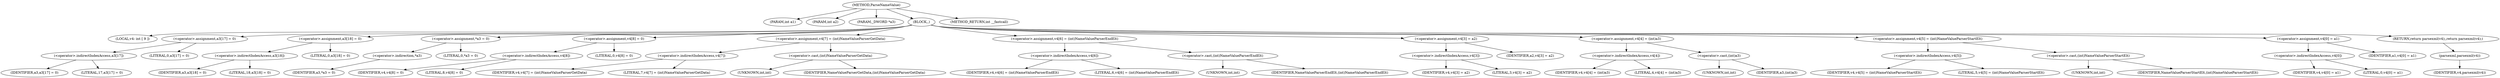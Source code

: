 digraph ParseNameValue {  
"1000102" [label = "(METHOD,ParseNameValue)" ]
"1000103" [label = "(PARAM,int a1)" ]
"1000104" [label = "(PARAM,int a2)" ]
"1000105" [label = "(PARAM,_DWORD *a3)" ]
"1000106" [label = "(BLOCK,,)" ]
"1000107" [label = "(LOCAL,v4: int [ 9 ])" ]
"1000108" [label = "(<operator>.assignment,a3[17] = 0)" ]
"1000109" [label = "(<operator>.indirectIndexAccess,a3[17])" ]
"1000110" [label = "(IDENTIFIER,a3,a3[17] = 0)" ]
"1000111" [label = "(LITERAL,17,a3[17] = 0)" ]
"1000112" [label = "(LITERAL,0,a3[17] = 0)" ]
"1000113" [label = "(<operator>.assignment,a3[18] = 0)" ]
"1000114" [label = "(<operator>.indirectIndexAccess,a3[18])" ]
"1000115" [label = "(IDENTIFIER,a3,a3[18] = 0)" ]
"1000116" [label = "(LITERAL,18,a3[18] = 0)" ]
"1000117" [label = "(LITERAL,0,a3[18] = 0)" ]
"1000118" [label = "(<operator>.assignment,*a3 = 0)" ]
"1000119" [label = "(<operator>.indirection,*a3)" ]
"1000120" [label = "(IDENTIFIER,a3,*a3 = 0)" ]
"1000121" [label = "(LITERAL,0,*a3 = 0)" ]
"1000122" [label = "(<operator>.assignment,v4[8] = 0)" ]
"1000123" [label = "(<operator>.indirectIndexAccess,v4[8])" ]
"1000124" [label = "(IDENTIFIER,v4,v4[8] = 0)" ]
"1000125" [label = "(LITERAL,8,v4[8] = 0)" ]
"1000126" [label = "(LITERAL,0,v4[8] = 0)" ]
"1000127" [label = "(<operator>.assignment,v4[7] = (int)NameValueParserGetData)" ]
"1000128" [label = "(<operator>.indirectIndexAccess,v4[7])" ]
"1000129" [label = "(IDENTIFIER,v4,v4[7] = (int)NameValueParserGetData)" ]
"1000130" [label = "(LITERAL,7,v4[7] = (int)NameValueParserGetData)" ]
"1000131" [label = "(<operator>.cast,(int)NameValueParserGetData)" ]
"1000132" [label = "(UNKNOWN,int,int)" ]
"1000133" [label = "(IDENTIFIER,NameValueParserGetData,(int)NameValueParserGetData)" ]
"1000134" [label = "(<operator>.assignment,v4[6] = (int)NameValueParserEndElt)" ]
"1000135" [label = "(<operator>.indirectIndexAccess,v4[6])" ]
"1000136" [label = "(IDENTIFIER,v4,v4[6] = (int)NameValueParserEndElt)" ]
"1000137" [label = "(LITERAL,6,v4[6] = (int)NameValueParserEndElt)" ]
"1000138" [label = "(<operator>.cast,(int)NameValueParserEndElt)" ]
"1000139" [label = "(UNKNOWN,int,int)" ]
"1000140" [label = "(IDENTIFIER,NameValueParserEndElt,(int)NameValueParserEndElt)" ]
"1000141" [label = "(<operator>.assignment,v4[3] = a2)" ]
"1000142" [label = "(<operator>.indirectIndexAccess,v4[3])" ]
"1000143" [label = "(IDENTIFIER,v4,v4[3] = a2)" ]
"1000144" [label = "(LITERAL,3,v4[3] = a2)" ]
"1000145" [label = "(IDENTIFIER,a2,v4[3] = a2)" ]
"1000146" [label = "(<operator>.assignment,v4[4] = (int)a3)" ]
"1000147" [label = "(<operator>.indirectIndexAccess,v4[4])" ]
"1000148" [label = "(IDENTIFIER,v4,v4[4] = (int)a3)" ]
"1000149" [label = "(LITERAL,4,v4[4] = (int)a3)" ]
"1000150" [label = "(<operator>.cast,(int)a3)" ]
"1000151" [label = "(UNKNOWN,int,int)" ]
"1000152" [label = "(IDENTIFIER,a3,(int)a3)" ]
"1000153" [label = "(<operator>.assignment,v4[5] = (int)NameValueParserStartElt)" ]
"1000154" [label = "(<operator>.indirectIndexAccess,v4[5])" ]
"1000155" [label = "(IDENTIFIER,v4,v4[5] = (int)NameValueParserStartElt)" ]
"1000156" [label = "(LITERAL,5,v4[5] = (int)NameValueParserStartElt)" ]
"1000157" [label = "(<operator>.cast,(int)NameValueParserStartElt)" ]
"1000158" [label = "(UNKNOWN,int,int)" ]
"1000159" [label = "(IDENTIFIER,NameValueParserStartElt,(int)NameValueParserStartElt)" ]
"1000160" [label = "(<operator>.assignment,v4[0] = a1)" ]
"1000161" [label = "(<operator>.indirectIndexAccess,v4[0])" ]
"1000162" [label = "(IDENTIFIER,v4,v4[0] = a1)" ]
"1000163" [label = "(LITERAL,0,v4[0] = a1)" ]
"1000164" [label = "(IDENTIFIER,a1,v4[0] = a1)" ]
"1000165" [label = "(RETURN,return parsexml(v4);,return parsexml(v4);)" ]
"1000166" [label = "(parsexml,parsexml(v4))" ]
"1000167" [label = "(IDENTIFIER,v4,parsexml(v4))" ]
"1000168" [label = "(METHOD_RETURN,int __fastcall)" ]
  "1000102" -> "1000103" 
  "1000102" -> "1000104" 
  "1000102" -> "1000105" 
  "1000102" -> "1000106" 
  "1000102" -> "1000168" 
  "1000106" -> "1000107" 
  "1000106" -> "1000108" 
  "1000106" -> "1000113" 
  "1000106" -> "1000118" 
  "1000106" -> "1000122" 
  "1000106" -> "1000127" 
  "1000106" -> "1000134" 
  "1000106" -> "1000141" 
  "1000106" -> "1000146" 
  "1000106" -> "1000153" 
  "1000106" -> "1000160" 
  "1000106" -> "1000165" 
  "1000108" -> "1000109" 
  "1000108" -> "1000112" 
  "1000109" -> "1000110" 
  "1000109" -> "1000111" 
  "1000113" -> "1000114" 
  "1000113" -> "1000117" 
  "1000114" -> "1000115" 
  "1000114" -> "1000116" 
  "1000118" -> "1000119" 
  "1000118" -> "1000121" 
  "1000119" -> "1000120" 
  "1000122" -> "1000123" 
  "1000122" -> "1000126" 
  "1000123" -> "1000124" 
  "1000123" -> "1000125" 
  "1000127" -> "1000128" 
  "1000127" -> "1000131" 
  "1000128" -> "1000129" 
  "1000128" -> "1000130" 
  "1000131" -> "1000132" 
  "1000131" -> "1000133" 
  "1000134" -> "1000135" 
  "1000134" -> "1000138" 
  "1000135" -> "1000136" 
  "1000135" -> "1000137" 
  "1000138" -> "1000139" 
  "1000138" -> "1000140" 
  "1000141" -> "1000142" 
  "1000141" -> "1000145" 
  "1000142" -> "1000143" 
  "1000142" -> "1000144" 
  "1000146" -> "1000147" 
  "1000146" -> "1000150" 
  "1000147" -> "1000148" 
  "1000147" -> "1000149" 
  "1000150" -> "1000151" 
  "1000150" -> "1000152" 
  "1000153" -> "1000154" 
  "1000153" -> "1000157" 
  "1000154" -> "1000155" 
  "1000154" -> "1000156" 
  "1000157" -> "1000158" 
  "1000157" -> "1000159" 
  "1000160" -> "1000161" 
  "1000160" -> "1000164" 
  "1000161" -> "1000162" 
  "1000161" -> "1000163" 
  "1000165" -> "1000166" 
  "1000166" -> "1000167" 
}
